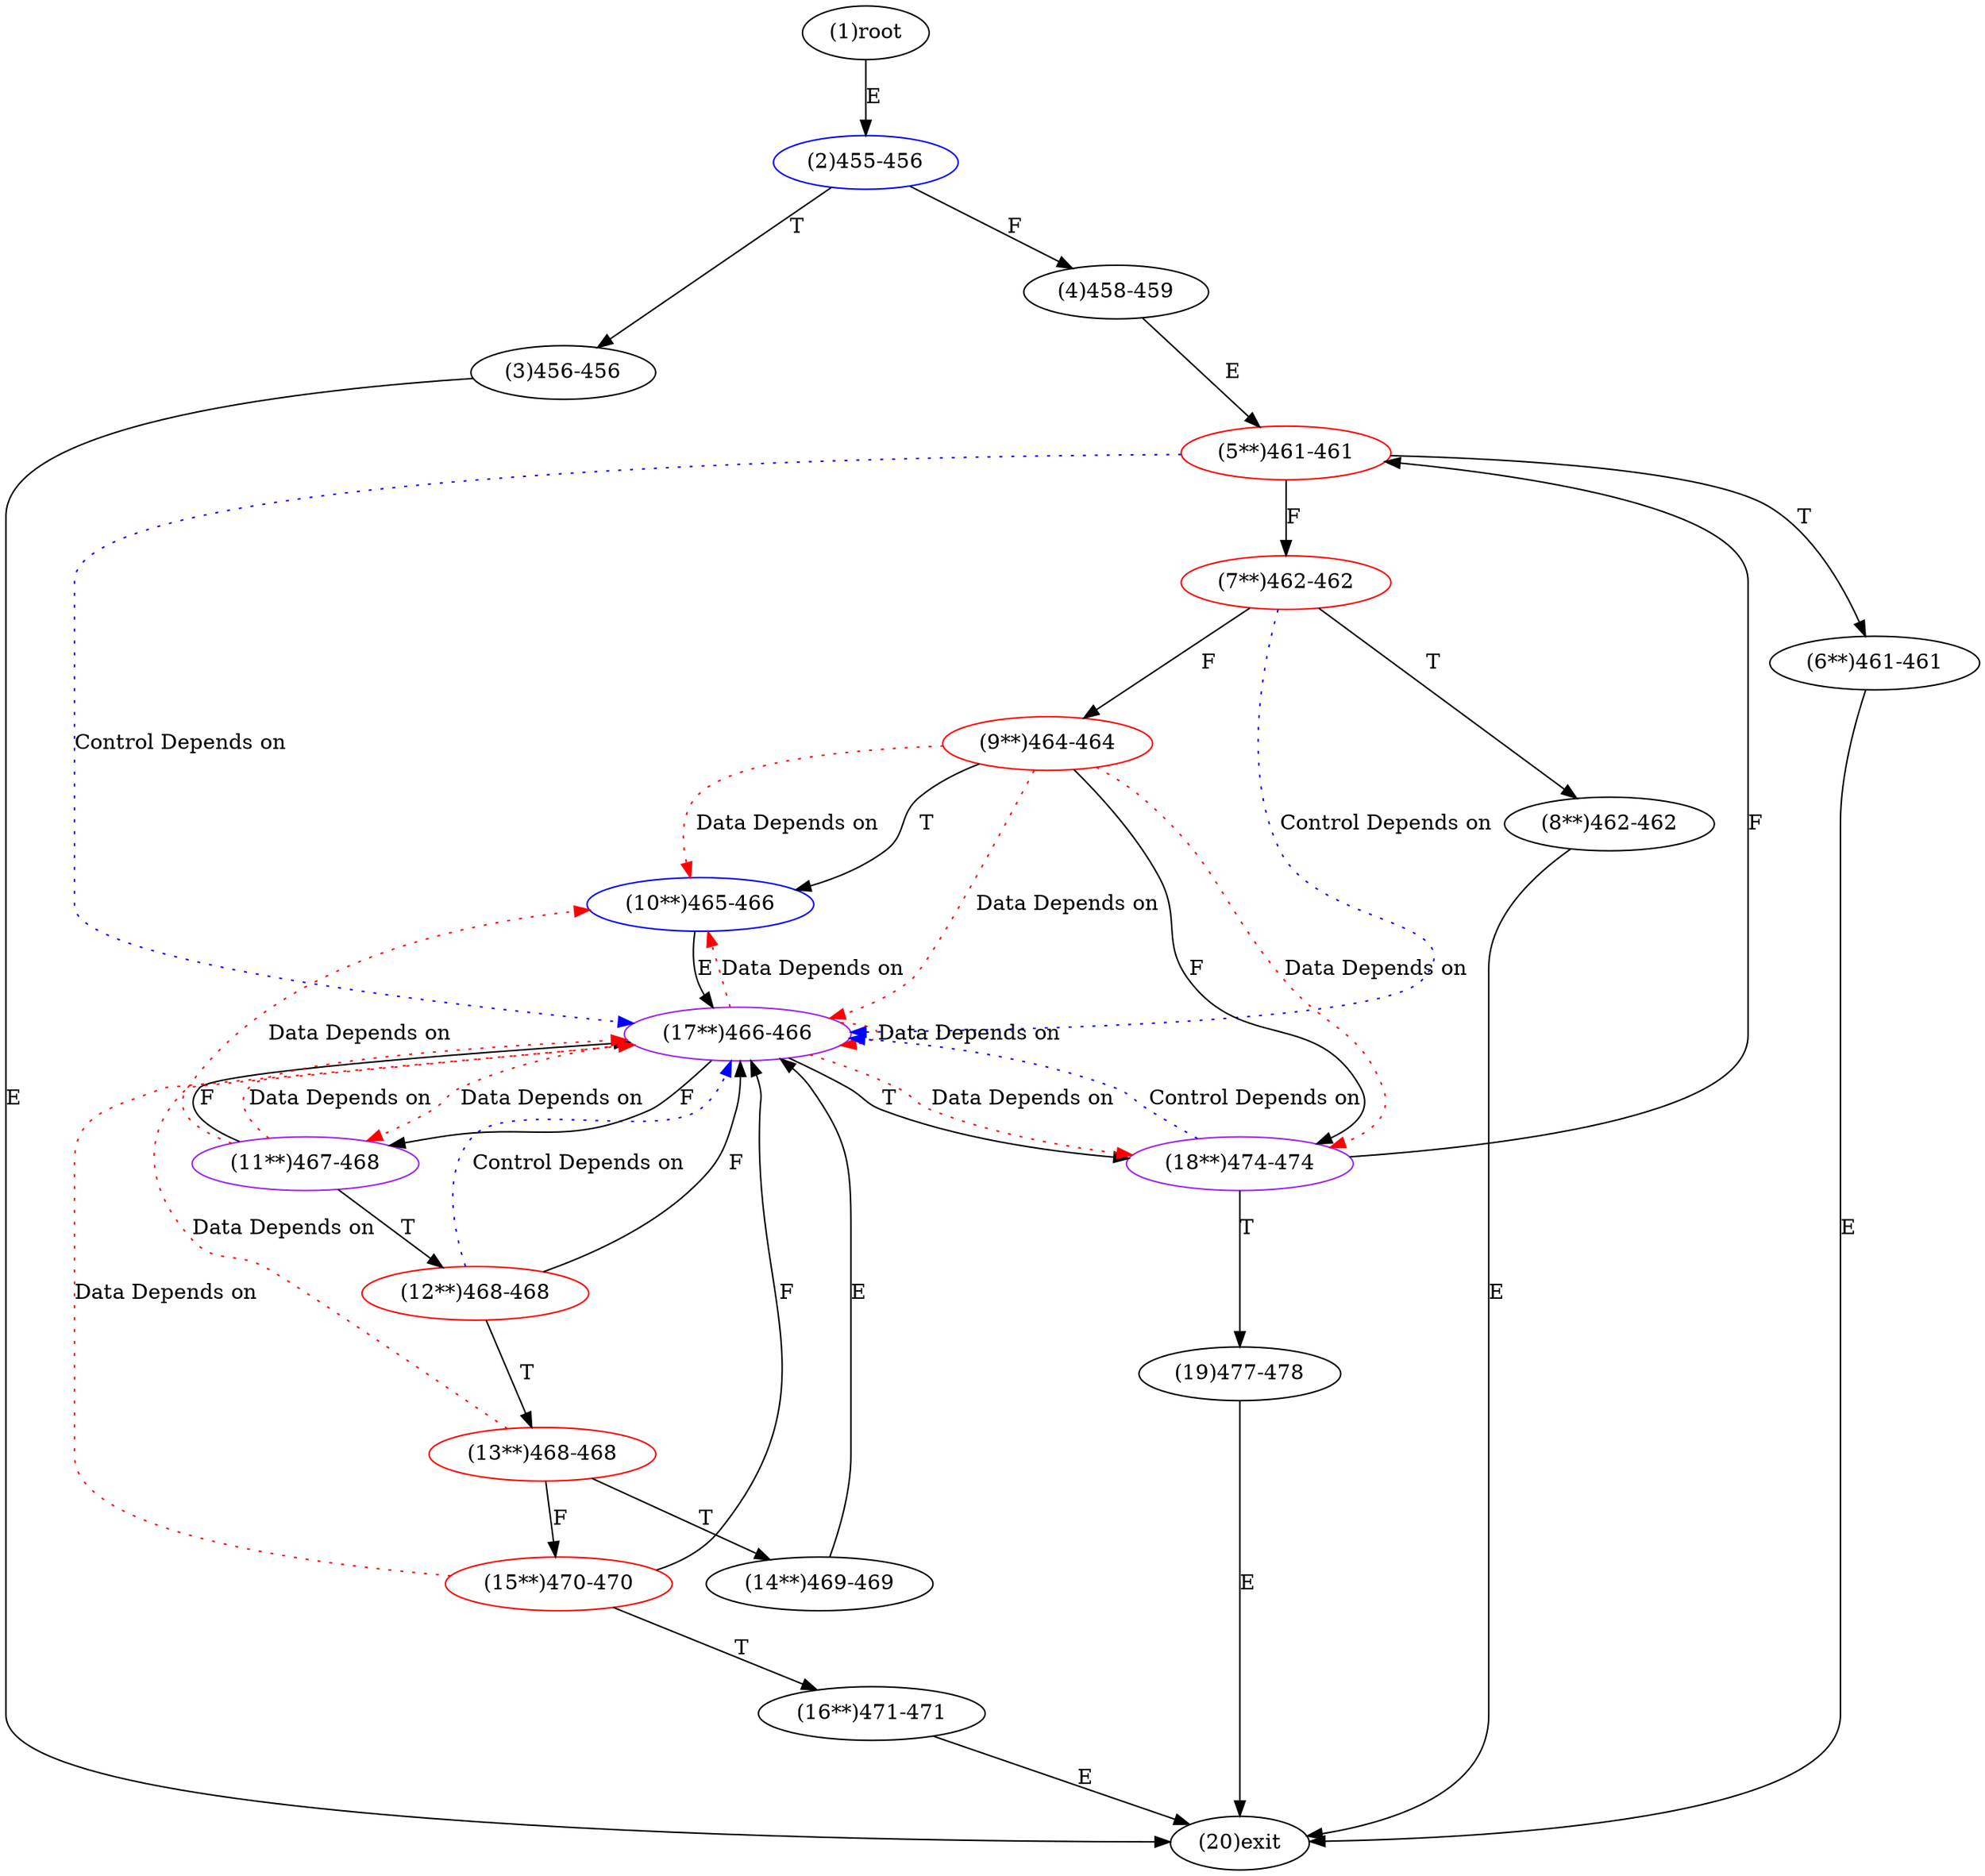 digraph "" { 
1[ label="(1)root"];
2[ label="(2)455-456",color=blue];
3[ label="(3)456-456"];
4[ label="(4)458-459"];
5[ label="(5**)461-461",color=red];
6[ label="(6**)461-461"];
7[ label="(7**)462-462",color=red];
8[ label="(8**)462-462"];
9[ label="(9**)464-464",color=red];
10[ label="(10**)465-466",color=blue];
11[ label="(11**)467-468",color=purple];
12[ label="(12**)468-468",color=red];
13[ label="(13**)468-468",color=red];
14[ label="(14**)469-469"];
15[ label="(15**)470-470",color=red];
17[ label="(17**)466-466",color=purple];
16[ label="(16**)471-471"];
19[ label="(19)477-478"];
18[ label="(18**)474-474",color=purple];
20[ label="(20)exit"];
1->2[ label="E"];
2->4[ label="F"];
2->3[ label="T"];
3->20[ label="E"];
4->5[ label="E"];
5->7[ label="F"];
5->6[ label="T"];
6->20[ label="E"];
7->9[ label="F"];
7->8[ label="T"];
8->20[ label="E"];
9->18[ label="F"];
9->10[ label="T"];
10->17[ label="E"];
11->17[ label="F"];
11->12[ label="T"];
12->17[ label="F"];
12->13[ label="T"];
13->15[ label="F"];
13->14[ label="T"];
14->17[ label="E"];
15->17[ label="F"];
15->16[ label="T"];
16->20[ label="E"];
17->11[ label="F"];
17->18[ label="T"];
18->5[ label="F"];
18->19[ label="T"];
19->20[ label="E"];
5->17[ color="blue" label="Control Depends on" style = dotted ];
7->17[ color="blue" label="Control Depends on" style = dotted ];
9->10[ color="red" label="Data Depends on" style = dotted ];
9->17[ color="red" label="Data Depends on" style = dotted ];
9->18[ color="red" label="Data Depends on" style = dotted ];
11->10[ color="red" label="Data Depends on" style = dotted ];
11->17[ color="red" label="Data Depends on" style = dotted ];
12->17[ color="blue" label="Control Depends on" style = dotted ];
13->17[ color="red" label="Data Depends on" style = dotted ];
15->17[ color="red" label="Data Depends on" style = dotted ];
17->17[ color="red" label="Data Depends on" style = dotted ];
17->18[ color="red" label="Data Depends on" style = dotted ];
17->10[ color="red" label="Data Depends on" style = dotted ];
17->11[ color="red" label="Data Depends on" style = dotted ];
18->17[ color="blue" label="Control Depends on" style = dotted ];
}